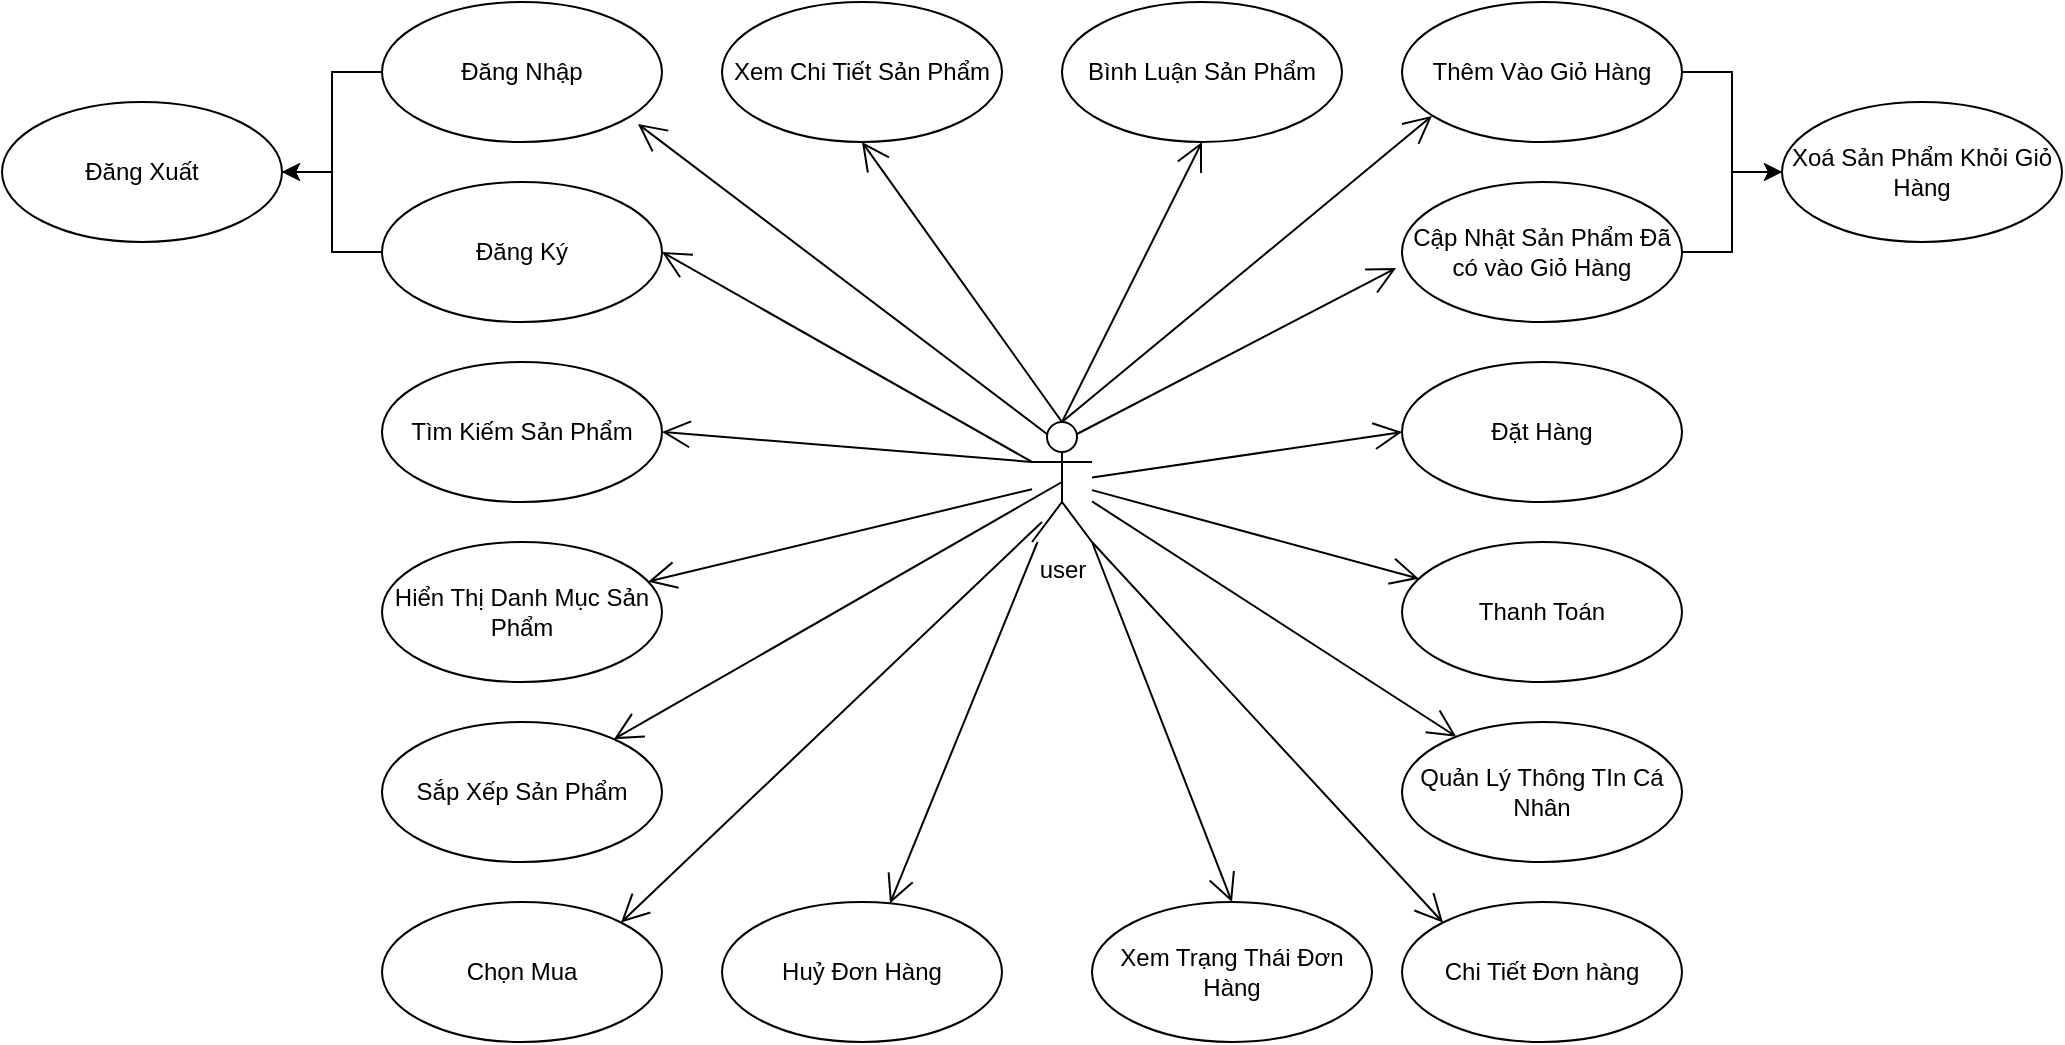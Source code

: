 <mxfile version="15.6.2" type="github">
  <diagram id="A9NkU877iMs-M_YD1jBZ" name="Page-1">
    <mxGraphModel dx="2228" dy="770" grid="1" gridSize="10" guides="1" tooltips="1" connect="1" arrows="1" fold="1" page="1" pageScale="1" pageWidth="850" pageHeight="1100" math="0" shadow="0">
      <root>
        <mxCell id="0" />
        <mxCell id="1" parent="0" />
        <mxCell id="ciuAda384m2Fm6nHkPKZ-1" value="user&lt;br&gt;" style="shape=umlActor;verticalLabelPosition=bottom;verticalAlign=top;html=1;outlineConnect=0;" vertex="1" parent="1">
          <mxGeometry x="425" y="270" width="30" height="60" as="geometry" />
        </mxCell>
        <mxCell id="ciuAda384m2Fm6nHkPKZ-41" style="edgeStyle=orthogonalEdgeStyle;rounded=0;orthogonalLoop=1;jettySize=auto;html=1;" edge="1" parent="1" source="ciuAda384m2Fm6nHkPKZ-2" target="ciuAda384m2Fm6nHkPKZ-4">
          <mxGeometry relative="1" as="geometry" />
        </mxCell>
        <mxCell id="ciuAda384m2Fm6nHkPKZ-2" value="Đăng Nhập" style="ellipse;whiteSpace=wrap;html=1;" vertex="1" parent="1">
          <mxGeometry x="100" y="60" width="140" height="70" as="geometry" />
        </mxCell>
        <mxCell id="ciuAda384m2Fm6nHkPKZ-42" style="edgeStyle=orthogonalEdgeStyle;rounded=0;orthogonalLoop=1;jettySize=auto;html=1;" edge="1" parent="1" source="ciuAda384m2Fm6nHkPKZ-3" target="ciuAda384m2Fm6nHkPKZ-4">
          <mxGeometry relative="1" as="geometry" />
        </mxCell>
        <mxCell id="ciuAda384m2Fm6nHkPKZ-3" value="Đăng Ký" style="ellipse;whiteSpace=wrap;html=1;" vertex="1" parent="1">
          <mxGeometry x="100" y="150" width="140" height="70" as="geometry" />
        </mxCell>
        <mxCell id="ciuAda384m2Fm6nHkPKZ-4" value="Đăng Xuất" style="ellipse;whiteSpace=wrap;html=1;" vertex="1" parent="1">
          <mxGeometry x="-90" y="110" width="140" height="70" as="geometry" />
        </mxCell>
        <mxCell id="ciuAda384m2Fm6nHkPKZ-5" value="Tìm Kiếm Sản Phẩm" style="ellipse;whiteSpace=wrap;html=1;" vertex="1" parent="1">
          <mxGeometry x="100" y="240" width="140" height="70" as="geometry" />
        </mxCell>
        <mxCell id="ciuAda384m2Fm6nHkPKZ-6" value="Hiển Thị Danh Mục Sản Phẩm" style="ellipse;whiteSpace=wrap;html=1;" vertex="1" parent="1">
          <mxGeometry x="100" y="330" width="140" height="70" as="geometry" />
        </mxCell>
        <mxCell id="ciuAda384m2Fm6nHkPKZ-7" value="Sắp Xếp Sản Phẩm" style="ellipse;whiteSpace=wrap;html=1;" vertex="1" parent="1">
          <mxGeometry x="100" y="420" width="140" height="70" as="geometry" />
        </mxCell>
        <mxCell id="ciuAda384m2Fm6nHkPKZ-8" value="Chọn Mua" style="ellipse;whiteSpace=wrap;html=1;" vertex="1" parent="1">
          <mxGeometry x="100" y="510" width="140" height="70" as="geometry" />
        </mxCell>
        <mxCell id="ciuAda384m2Fm6nHkPKZ-9" value="Xem Chi Tiết Sản Phẩm" style="ellipse;whiteSpace=wrap;html=1;" vertex="1" parent="1">
          <mxGeometry x="270" y="60" width="140" height="70" as="geometry" />
        </mxCell>
        <mxCell id="ciuAda384m2Fm6nHkPKZ-10" value="Bình Luận Sản Phẩm" style="ellipse;whiteSpace=wrap;html=1;" vertex="1" parent="1">
          <mxGeometry x="440" y="60" width="140" height="70" as="geometry" />
        </mxCell>
        <mxCell id="ciuAda384m2Fm6nHkPKZ-39" style="edgeStyle=orthogonalEdgeStyle;rounded=0;orthogonalLoop=1;jettySize=auto;html=1;" edge="1" parent="1" source="ciuAda384m2Fm6nHkPKZ-11" target="ciuAda384m2Fm6nHkPKZ-13">
          <mxGeometry relative="1" as="geometry" />
        </mxCell>
        <mxCell id="ciuAda384m2Fm6nHkPKZ-11" value="Thêm Vào Giỏ Hàng" style="ellipse;whiteSpace=wrap;html=1;" vertex="1" parent="1">
          <mxGeometry x="610" y="60" width="140" height="70" as="geometry" />
        </mxCell>
        <mxCell id="ciuAda384m2Fm6nHkPKZ-40" style="edgeStyle=orthogonalEdgeStyle;rounded=0;orthogonalLoop=1;jettySize=auto;html=1;" edge="1" parent="1" source="ciuAda384m2Fm6nHkPKZ-12" target="ciuAda384m2Fm6nHkPKZ-13">
          <mxGeometry relative="1" as="geometry" />
        </mxCell>
        <mxCell id="ciuAda384m2Fm6nHkPKZ-12" value="Cập Nhật Sản Phẩm Đã có vào Giỏ Hàng" style="ellipse;whiteSpace=wrap;html=1;" vertex="1" parent="1">
          <mxGeometry x="610" y="150" width="140" height="70" as="geometry" />
        </mxCell>
        <mxCell id="ciuAda384m2Fm6nHkPKZ-13" value="Xoá Sản Phẩm Khỏi Giỏ Hàng" style="ellipse;whiteSpace=wrap;html=1;" vertex="1" parent="1">
          <mxGeometry x="800" y="110" width="140" height="70" as="geometry" />
        </mxCell>
        <mxCell id="ciuAda384m2Fm6nHkPKZ-14" value="Đặt Hàng" style="ellipse;whiteSpace=wrap;html=1;" vertex="1" parent="1">
          <mxGeometry x="610" y="240" width="140" height="70" as="geometry" />
        </mxCell>
        <mxCell id="ciuAda384m2Fm6nHkPKZ-15" value="Thanh Toán" style="ellipse;whiteSpace=wrap;html=1;" vertex="1" parent="1">
          <mxGeometry x="610" y="330" width="140" height="70" as="geometry" />
        </mxCell>
        <mxCell id="ciuAda384m2Fm6nHkPKZ-16" value="Quản Lý Thông TIn Cá Nhân" style="ellipse;whiteSpace=wrap;html=1;" vertex="1" parent="1">
          <mxGeometry x="610" y="420" width="140" height="70" as="geometry" />
        </mxCell>
        <mxCell id="ciuAda384m2Fm6nHkPKZ-17" value="Chi Tiết Đơn hàng" style="ellipse;whiteSpace=wrap;html=1;" vertex="1" parent="1">
          <mxGeometry x="610" y="510" width="140" height="70" as="geometry" />
        </mxCell>
        <mxCell id="ciuAda384m2Fm6nHkPKZ-18" value="Xem Trạng Thái Đơn Hàng" style="ellipse;whiteSpace=wrap;html=1;" vertex="1" parent="1">
          <mxGeometry x="455" y="510" width="140" height="70" as="geometry" />
        </mxCell>
        <mxCell id="ciuAda384m2Fm6nHkPKZ-19" value="Huỷ Đơn Hàng" style="ellipse;whiteSpace=wrap;html=1;" vertex="1" parent="1">
          <mxGeometry x="270" y="510" width="140" height="70" as="geometry" />
        </mxCell>
        <mxCell id="ciuAda384m2Fm6nHkPKZ-20" value="" style="endArrow=open;endFill=1;endSize=12;html=1;rounded=0;entryX=0;entryY=0.5;entryDx=0;entryDy=0;" edge="1" parent="1" source="ciuAda384m2Fm6nHkPKZ-1" target="ciuAda384m2Fm6nHkPKZ-14">
          <mxGeometry width="160" relative="1" as="geometry">
            <mxPoint x="340" y="390" as="sourcePoint" />
            <mxPoint x="500" y="390" as="targetPoint" />
          </mxGeometry>
        </mxCell>
        <mxCell id="ciuAda384m2Fm6nHkPKZ-21" value="" style="endArrow=open;endFill=1;endSize=12;html=1;rounded=0;entryX=-0.021;entryY=0.614;entryDx=0;entryDy=0;exitX=0.75;exitY=0.1;exitDx=0;exitDy=0;exitPerimeter=0;entryPerimeter=0;" edge="1" parent="1" source="ciuAda384m2Fm6nHkPKZ-1" target="ciuAda384m2Fm6nHkPKZ-12">
          <mxGeometry width="160" relative="1" as="geometry">
            <mxPoint x="465" y="307.794" as="sourcePoint" />
            <mxPoint x="620" y="285" as="targetPoint" />
          </mxGeometry>
        </mxCell>
        <mxCell id="ciuAda384m2Fm6nHkPKZ-22" value="" style="endArrow=open;endFill=1;endSize=12;html=1;rounded=0;entryX=0.107;entryY=0.814;entryDx=0;entryDy=0;exitX=0.5;exitY=0;exitDx=0;exitDy=0;exitPerimeter=0;entryPerimeter=0;" edge="1" parent="1" source="ciuAda384m2Fm6nHkPKZ-1" target="ciuAda384m2Fm6nHkPKZ-11">
          <mxGeometry width="160" relative="1" as="geometry">
            <mxPoint x="457.5" y="286" as="sourcePoint" />
            <mxPoint x="617.06" y="202.98" as="targetPoint" />
          </mxGeometry>
        </mxCell>
        <mxCell id="ciuAda384m2Fm6nHkPKZ-23" value="" style="endArrow=open;endFill=1;endSize=12;html=1;rounded=0;entryX=0.5;entryY=1;entryDx=0;entryDy=0;exitX=0.5;exitY=0;exitDx=0;exitDy=0;exitPerimeter=0;" edge="1" parent="1" source="ciuAda384m2Fm6nHkPKZ-1" target="ciuAda384m2Fm6nHkPKZ-10">
          <mxGeometry width="160" relative="1" as="geometry">
            <mxPoint x="450" y="280" as="sourcePoint" />
            <mxPoint x="634.98" y="126.98" as="targetPoint" />
          </mxGeometry>
        </mxCell>
        <mxCell id="ciuAda384m2Fm6nHkPKZ-24" value="" style="endArrow=open;endFill=1;endSize=12;html=1;rounded=0;entryX=0.5;entryY=1;entryDx=0;entryDy=0;exitX=0.5;exitY=0;exitDx=0;exitDy=0;exitPerimeter=0;" edge="1" parent="1" source="ciuAda384m2Fm6nHkPKZ-1" target="ciuAda384m2Fm6nHkPKZ-9">
          <mxGeometry width="160" relative="1" as="geometry">
            <mxPoint x="450" y="280" as="sourcePoint" />
            <mxPoint x="520" y="140" as="targetPoint" />
          </mxGeometry>
        </mxCell>
        <mxCell id="ciuAda384m2Fm6nHkPKZ-25" value="" style="endArrow=open;endFill=1;endSize=12;html=1;rounded=0;entryX=0.914;entryY=0.871;entryDx=0;entryDy=0;exitX=0.25;exitY=0.1;exitDx=0;exitDy=0;exitPerimeter=0;entryPerimeter=0;" edge="1" parent="1" source="ciuAda384m2Fm6nHkPKZ-1" target="ciuAda384m2Fm6nHkPKZ-2">
          <mxGeometry width="160" relative="1" as="geometry">
            <mxPoint x="450" y="280" as="sourcePoint" />
            <mxPoint x="350" y="140" as="targetPoint" />
          </mxGeometry>
        </mxCell>
        <mxCell id="ciuAda384m2Fm6nHkPKZ-26" value="" style="endArrow=open;endFill=1;endSize=12;html=1;rounded=0;entryX=1;entryY=0.5;entryDx=0;entryDy=0;exitX=0;exitY=0.333;exitDx=0;exitDy=0;exitPerimeter=0;" edge="1" parent="1" source="ciuAda384m2Fm6nHkPKZ-1" target="ciuAda384m2Fm6nHkPKZ-3">
          <mxGeometry width="160" relative="1" as="geometry">
            <mxPoint x="442.5" y="286" as="sourcePoint" />
            <mxPoint x="237.96" y="130.97" as="targetPoint" />
          </mxGeometry>
        </mxCell>
        <mxCell id="ciuAda384m2Fm6nHkPKZ-27" value="" style="endArrow=open;endFill=1;endSize=12;html=1;rounded=0;entryX=1;entryY=0.5;entryDx=0;entryDy=0;exitX=0;exitY=0.333;exitDx=0;exitDy=0;exitPerimeter=0;" edge="1" parent="1" source="ciuAda384m2Fm6nHkPKZ-1" target="ciuAda384m2Fm6nHkPKZ-5">
          <mxGeometry width="160" relative="1" as="geometry">
            <mxPoint x="435" y="300" as="sourcePoint" />
            <mxPoint x="250" y="195" as="targetPoint" />
          </mxGeometry>
        </mxCell>
        <mxCell id="ciuAda384m2Fm6nHkPKZ-28" value="" style="endArrow=open;endFill=1;endSize=12;html=1;rounded=0;" edge="1" parent="1" source="ciuAda384m2Fm6nHkPKZ-1" target="ciuAda384m2Fm6nHkPKZ-6">
          <mxGeometry width="160" relative="1" as="geometry">
            <mxPoint x="435" y="300" as="sourcePoint" />
            <mxPoint x="250" y="285" as="targetPoint" />
          </mxGeometry>
        </mxCell>
        <mxCell id="ciuAda384m2Fm6nHkPKZ-29" value="" style="endArrow=open;endFill=1;endSize=12;html=1;rounded=0;exitX=0.5;exitY=0.5;exitDx=0;exitDy=0;exitPerimeter=0;" edge="1" parent="1" source="ciuAda384m2Fm6nHkPKZ-1" target="ciuAda384m2Fm6nHkPKZ-7">
          <mxGeometry width="160" relative="1" as="geometry">
            <mxPoint x="435" y="313.611" as="sourcePoint" />
            <mxPoint x="243.07" y="359.816" as="targetPoint" />
          </mxGeometry>
        </mxCell>
        <mxCell id="ciuAda384m2Fm6nHkPKZ-30" value="" style="endArrow=open;endFill=1;endSize=12;html=1;rounded=0;exitX=0.167;exitY=0.833;exitDx=0;exitDy=0;exitPerimeter=0;entryX=1;entryY=0;entryDx=0;entryDy=0;" edge="1" parent="1" source="ciuAda384m2Fm6nHkPKZ-1" target="ciuAda384m2Fm6nHkPKZ-8">
          <mxGeometry width="160" relative="1" as="geometry">
            <mxPoint x="450" y="310" as="sourcePoint" />
            <mxPoint x="225.975" y="438.607" as="targetPoint" />
          </mxGeometry>
        </mxCell>
        <mxCell id="ciuAda384m2Fm6nHkPKZ-32" value="" style="endArrow=open;endFill=1;endSize=12;html=1;rounded=0;" edge="1" parent="1" source="ciuAda384m2Fm6nHkPKZ-1" target="ciuAda384m2Fm6nHkPKZ-19">
          <mxGeometry width="160" relative="1" as="geometry">
            <mxPoint x="440.01" y="329.98" as="sourcePoint" />
            <mxPoint x="229.497" y="530.251" as="targetPoint" />
          </mxGeometry>
        </mxCell>
        <mxCell id="ciuAda384m2Fm6nHkPKZ-35" value="" style="endArrow=open;endFill=1;endSize=12;html=1;rounded=0;entryX=0.5;entryY=0;entryDx=0;entryDy=0;exitX=1;exitY=1;exitDx=0;exitDy=0;exitPerimeter=0;" edge="1" parent="1">
          <mxGeometry width="160" relative="1" as="geometry">
            <mxPoint x="455" y="330" as="sourcePoint" />
            <mxPoint x="525" y="510" as="targetPoint" />
          </mxGeometry>
        </mxCell>
        <mxCell id="ciuAda384m2Fm6nHkPKZ-36" value="" style="endArrow=open;endFill=1;endSize=12;html=1;rounded=0;entryX=0;entryY=0;entryDx=0;entryDy=0;exitX=1;exitY=1;exitDx=0;exitDy=0;exitPerimeter=0;" edge="1" parent="1" source="ciuAda384m2Fm6nHkPKZ-1" target="ciuAda384m2Fm6nHkPKZ-17">
          <mxGeometry width="160" relative="1" as="geometry">
            <mxPoint x="465" y="340" as="sourcePoint" />
            <mxPoint x="535" y="520" as="targetPoint" />
          </mxGeometry>
        </mxCell>
        <mxCell id="ciuAda384m2Fm6nHkPKZ-37" value="" style="endArrow=open;endFill=1;endSize=12;html=1;rounded=0;" edge="1" parent="1" source="ciuAda384m2Fm6nHkPKZ-1" target="ciuAda384m2Fm6nHkPKZ-16">
          <mxGeometry width="160" relative="1" as="geometry">
            <mxPoint x="465" y="340" as="sourcePoint" />
            <mxPoint x="640.503" y="530.251" as="targetPoint" />
          </mxGeometry>
        </mxCell>
        <mxCell id="ciuAda384m2Fm6nHkPKZ-38" value="" style="endArrow=open;endFill=1;endSize=12;html=1;rounded=0;" edge="1" parent="1" source="ciuAda384m2Fm6nHkPKZ-1" target="ciuAda384m2Fm6nHkPKZ-15">
          <mxGeometry width="160" relative="1" as="geometry">
            <mxPoint x="465" y="319.688" as="sourcePoint" />
            <mxPoint x="647.148" y="437.325" as="targetPoint" />
          </mxGeometry>
        </mxCell>
      </root>
    </mxGraphModel>
  </diagram>
</mxfile>

